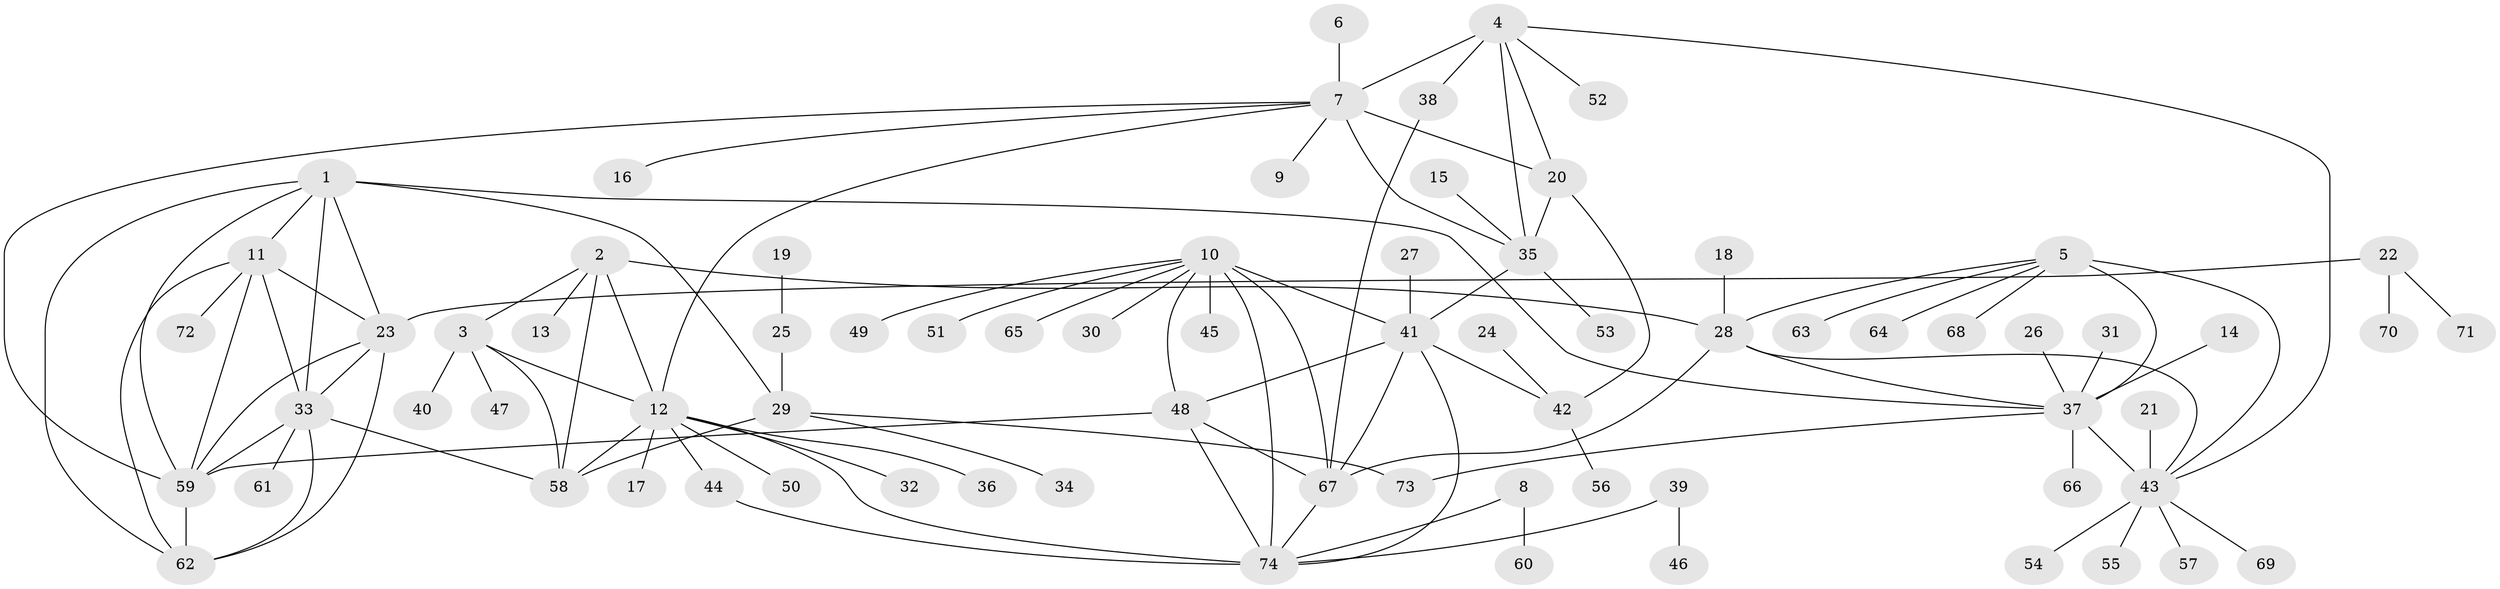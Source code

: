 // original degree distribution, {7: 0.06504065040650407, 9: 0.024390243902439025, 8: 0.07317073170731707, 6: 0.04065040650406504, 10: 0.024390243902439025, 12: 0.016260162601626018, 11: 0.008130081300813009, 1: 0.6016260162601627, 2: 0.12195121951219512, 5: 0.008130081300813009, 4: 0.008130081300813009, 3: 0.008130081300813009}
// Generated by graph-tools (version 1.1) at 2025/37/03/04/25 23:37:42]
// undirected, 74 vertices, 109 edges
graph export_dot {
  node [color=gray90,style=filled];
  1;
  2;
  3;
  4;
  5;
  6;
  7;
  8;
  9;
  10;
  11;
  12;
  13;
  14;
  15;
  16;
  17;
  18;
  19;
  20;
  21;
  22;
  23;
  24;
  25;
  26;
  27;
  28;
  29;
  30;
  31;
  32;
  33;
  34;
  35;
  36;
  37;
  38;
  39;
  40;
  41;
  42;
  43;
  44;
  45;
  46;
  47;
  48;
  49;
  50;
  51;
  52;
  53;
  54;
  55;
  56;
  57;
  58;
  59;
  60;
  61;
  62;
  63;
  64;
  65;
  66;
  67;
  68;
  69;
  70;
  71;
  72;
  73;
  74;
  1 -- 11 [weight=1.0];
  1 -- 23 [weight=1.0];
  1 -- 29 [weight=1.0];
  1 -- 33 [weight=1.0];
  1 -- 37 [weight=1.0];
  1 -- 59 [weight=1.0];
  1 -- 62 [weight=1.0];
  2 -- 3 [weight=2.0];
  2 -- 12 [weight=2.0];
  2 -- 13 [weight=1.0];
  2 -- 28 [weight=1.0];
  2 -- 58 [weight=1.0];
  3 -- 12 [weight=4.0];
  3 -- 40 [weight=1.0];
  3 -- 47 [weight=1.0];
  3 -- 58 [weight=2.0];
  4 -- 7 [weight=2.0];
  4 -- 20 [weight=1.0];
  4 -- 35 [weight=2.0];
  4 -- 38 [weight=1.0];
  4 -- 43 [weight=1.0];
  4 -- 52 [weight=1.0];
  5 -- 28 [weight=1.0];
  5 -- 37 [weight=3.0];
  5 -- 43 [weight=1.0];
  5 -- 63 [weight=1.0];
  5 -- 64 [weight=1.0];
  5 -- 68 [weight=1.0];
  6 -- 7 [weight=1.0];
  7 -- 9 [weight=1.0];
  7 -- 12 [weight=1.0];
  7 -- 16 [weight=1.0];
  7 -- 20 [weight=2.0];
  7 -- 35 [weight=4.0];
  7 -- 59 [weight=1.0];
  8 -- 60 [weight=1.0];
  8 -- 74 [weight=1.0];
  10 -- 30 [weight=1.0];
  10 -- 41 [weight=2.0];
  10 -- 45 [weight=1.0];
  10 -- 48 [weight=2.0];
  10 -- 49 [weight=1.0];
  10 -- 51 [weight=1.0];
  10 -- 65 [weight=1.0];
  10 -- 67 [weight=2.0];
  10 -- 74 [weight=2.0];
  11 -- 23 [weight=1.0];
  11 -- 33 [weight=1.0];
  11 -- 59 [weight=1.0];
  11 -- 62 [weight=1.0];
  11 -- 72 [weight=1.0];
  12 -- 17 [weight=1.0];
  12 -- 32 [weight=1.0];
  12 -- 36 [weight=1.0];
  12 -- 44 [weight=1.0];
  12 -- 50 [weight=1.0];
  12 -- 58 [weight=2.0];
  12 -- 74 [weight=1.0];
  14 -- 37 [weight=1.0];
  15 -- 35 [weight=1.0];
  18 -- 28 [weight=1.0];
  19 -- 25 [weight=1.0];
  20 -- 35 [weight=2.0];
  20 -- 42 [weight=1.0];
  21 -- 43 [weight=1.0];
  22 -- 23 [weight=1.0];
  22 -- 70 [weight=1.0];
  22 -- 71 [weight=1.0];
  23 -- 33 [weight=1.0];
  23 -- 59 [weight=1.0];
  23 -- 62 [weight=1.0];
  24 -- 42 [weight=1.0];
  25 -- 29 [weight=1.0];
  26 -- 37 [weight=1.0];
  27 -- 41 [weight=1.0];
  28 -- 37 [weight=3.0];
  28 -- 43 [weight=1.0];
  28 -- 67 [weight=1.0];
  29 -- 34 [weight=1.0];
  29 -- 58 [weight=1.0];
  29 -- 73 [weight=1.0];
  31 -- 37 [weight=1.0];
  33 -- 58 [weight=1.0];
  33 -- 59 [weight=1.0];
  33 -- 61 [weight=1.0];
  33 -- 62 [weight=1.0];
  35 -- 41 [weight=1.0];
  35 -- 53 [weight=1.0];
  37 -- 43 [weight=3.0];
  37 -- 66 [weight=1.0];
  37 -- 73 [weight=1.0];
  38 -- 67 [weight=1.0];
  39 -- 46 [weight=1.0];
  39 -- 74 [weight=1.0];
  41 -- 42 [weight=1.0];
  41 -- 48 [weight=1.0];
  41 -- 67 [weight=1.0];
  41 -- 74 [weight=1.0];
  42 -- 56 [weight=1.0];
  43 -- 54 [weight=1.0];
  43 -- 55 [weight=1.0];
  43 -- 57 [weight=1.0];
  43 -- 69 [weight=1.0];
  44 -- 74 [weight=1.0];
  48 -- 59 [weight=1.0];
  48 -- 67 [weight=1.0];
  48 -- 74 [weight=1.0];
  59 -- 62 [weight=1.0];
  67 -- 74 [weight=1.0];
}
